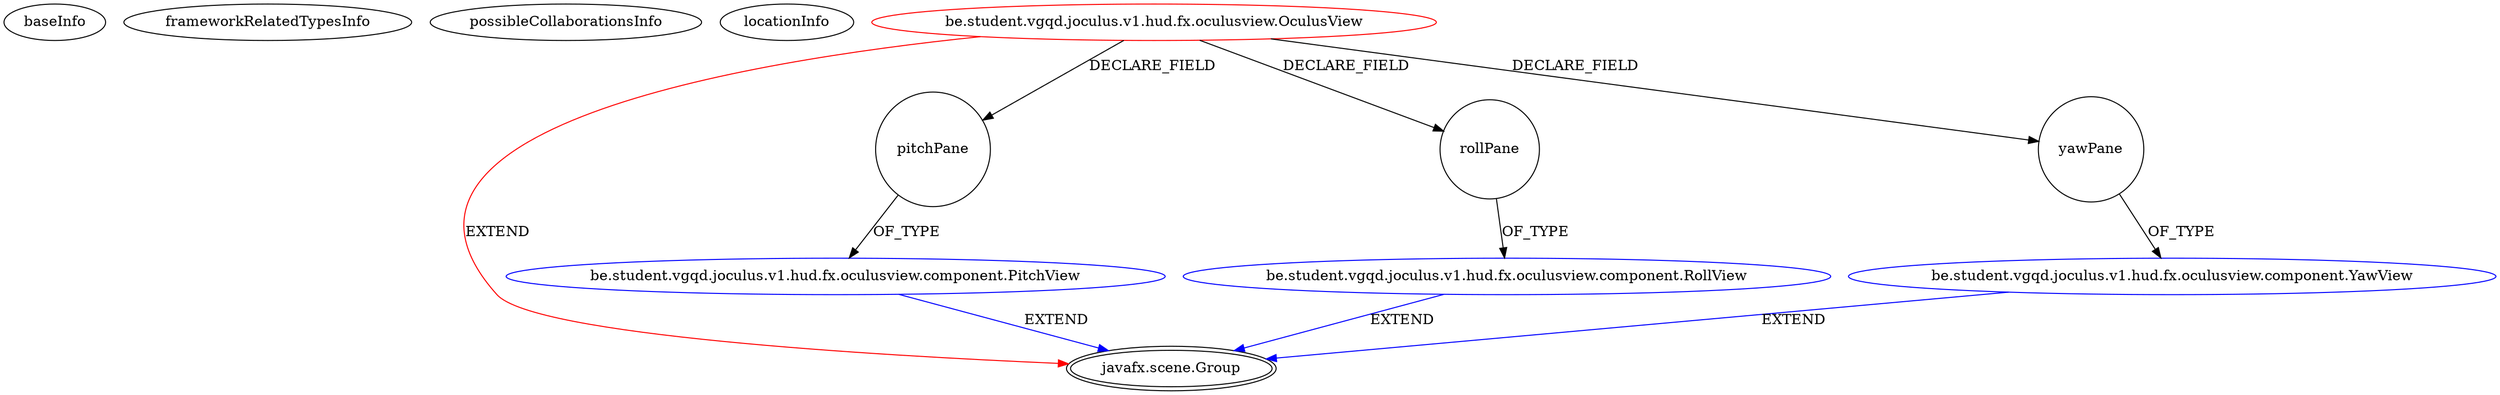 digraph {
baseInfo[graphId=1590,category="extension_graph",isAnonymous=false,possibleRelation=true]
frameworkRelatedTypesInfo[0="javafx.scene.Group"]
possibleCollaborationsInfo[0="1590~FIELD_DECLARATION-~javafx.scene.Group ~javafx.scene.Group ~false~false"]
locationInfo[projectName="VgQD-JOculusLib",filePath="/VgQD-JOculusLib/JOculusLib-master/src/be/student/vgqd/joculus/v1/hud/fx/oculusview/OculusView.java",contextSignature="OculusView",graphId="1590"]
0[label="be.student.vgqd.joculus.v1.hud.fx.oculusview.OculusView",vertexType="ROOT_CLIENT_CLASS_DECLARATION",isFrameworkType=false,color=red]
1[label="javafx.scene.Group",vertexType="FRAMEWORK_CLASS_TYPE",isFrameworkType=true,peripheries=2]
2[label="pitchPane",vertexType="FIELD_DECLARATION",isFrameworkType=false,shape=circle]
3[label="be.student.vgqd.joculus.v1.hud.fx.oculusview.component.PitchView",vertexType="REFERENCE_CLIENT_CLASS_DECLARATION",isFrameworkType=false,color=blue]
5[label="rollPane",vertexType="FIELD_DECLARATION",isFrameworkType=false,shape=circle]
6[label="be.student.vgqd.joculus.v1.hud.fx.oculusview.component.RollView",vertexType="REFERENCE_CLIENT_CLASS_DECLARATION",isFrameworkType=false,color=blue]
8[label="yawPane",vertexType="FIELD_DECLARATION",isFrameworkType=false,shape=circle]
9[label="be.student.vgqd.joculus.v1.hud.fx.oculusview.component.YawView",vertexType="REFERENCE_CLIENT_CLASS_DECLARATION",isFrameworkType=false,color=blue]
0->1[label="EXTEND",color=red]
0->2[label="DECLARE_FIELD"]
3->1[label="EXTEND",color=blue]
2->3[label="OF_TYPE"]
0->5[label="DECLARE_FIELD"]
6->1[label="EXTEND",color=blue]
5->6[label="OF_TYPE"]
0->8[label="DECLARE_FIELD"]
9->1[label="EXTEND",color=blue]
8->9[label="OF_TYPE"]
}
